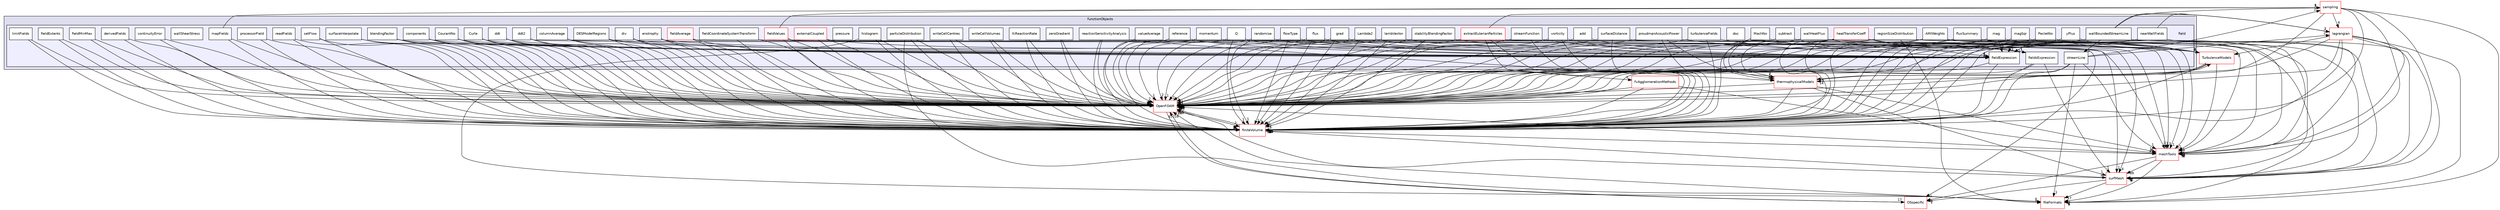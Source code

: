 digraph "src/functionObjects/field" {
  bgcolor=transparent;
  compound=true
  node [ fontsize="10", fontname="Helvetica"];
  edge [ labelfontsize="10", labelfontname="Helvetica"];
  subgraph clusterdir_de23f6d4f0962ea995903f5110543226 {
    graph [ bgcolor="#ddddee", pencolor="black", label="functionObjects" fontname="Helvetica", fontsize="10", URL="dir_de23f6d4f0962ea995903f5110543226.html"]
  subgraph clusterdir_bae024cac12ddc6733a616261920a91f {
    graph [ bgcolor="#eeeeff", pencolor="black", label="" URL="dir_bae024cac12ddc6733a616261920a91f.html"];
    dir_bae024cac12ddc6733a616261920a91f [shape=plaintext label="field"];
    dir_7dd49da19b7db274d3a7e1445c3a1de5 [shape=box label="add" color="black" fillcolor="white" style="filled" URL="dir_7dd49da19b7db274d3a7e1445c3a1de5.html"];
    dir_ac2dd1b3e27c4131b9056268f3f5532f [shape=box label="AMIWeights" color="black" fillcolor="white" style="filled" URL="dir_ac2dd1b3e27c4131b9056268f3f5532f.html"];
    dir_ee5550b4adc3d2d0e857913abd95de3e [shape=box label="blendingFactor" color="black" fillcolor="white" style="filled" URL="dir_ee5550b4adc3d2d0e857913abd95de3e.html"];
    dir_25538ef1a338657c83c6928767d77a53 [shape=box label="columnAverage" color="black" fillcolor="white" style="filled" URL="dir_25538ef1a338657c83c6928767d77a53.html"];
    dir_bf834242079d0f0f89f4b02e3b9d0f89 [shape=box label="components" color="black" fillcolor="white" style="filled" URL="dir_bf834242079d0f0f89f4b02e3b9d0f89.html"];
    dir_1e7093cda1e4b19fe430d0ad7b5d15da [shape=box label="continuityError" color="black" fillcolor="white" style="filled" URL="dir_1e7093cda1e4b19fe430d0ad7b5d15da.html"];
    dir_7befef2fe64b9de7d026b97d5ac1503c [shape=box label="CourantNo" color="black" fillcolor="white" style="filled" URL="dir_7befef2fe64b9de7d026b97d5ac1503c.html"];
    dir_6006829123a49f8090e3bb7e51478db1 [shape=box label="Curle" color="black" fillcolor="white" style="filled" URL="dir_6006829123a49f8090e3bb7e51478db1.html"];
    dir_19d31211bb4c9c0cf8a119b26d11f4e5 [shape=box label="ddt" color="black" fillcolor="white" style="filled" URL="dir_19d31211bb4c9c0cf8a119b26d11f4e5.html"];
    dir_e369815c5598cedcbd923732d2cbe78b [shape=box label="ddt2" color="black" fillcolor="white" style="filled" URL="dir_e369815c5598cedcbd923732d2cbe78b.html"];
    dir_1e0467992b5ce825eb727a9b7c7dc607 [shape=box label="derivedFields" color="black" fillcolor="white" style="filled" URL="dir_1e0467992b5ce825eb727a9b7c7dc607.html"];
    dir_a511e04746ae582917f20d2ce50ce393 [shape=box label="DESModelRegions" color="black" fillcolor="white" style="filled" URL="dir_a511e04746ae582917f20d2ce50ce393.html"];
    dir_9b8953b47d4e373100a08399c189495c [shape=box label="div" color="black" fillcolor="white" style="filled" URL="dir_9b8953b47d4e373100a08399c189495c.html"];
    dir_de9735dc62f71c6e4a2857d3a9553f03 [shape=box label="doc" color="black" fillcolor="white" style="filled" URL="dir_de9735dc62f71c6e4a2857d3a9553f03.html"];
    dir_ba18f0e374106fbeef586de6f78169c8 [shape=box label="enstrophy" color="black" fillcolor="white" style="filled" URL="dir_ba18f0e374106fbeef586de6f78169c8.html"];
    dir_238a9266ffa50127465941c4c414e9dd [shape=box label="externalCoupled" color="red" fillcolor="white" style="filled" URL="dir_238a9266ffa50127465941c4c414e9dd.html"];
    dir_dfa470136c42bc80c602f22f84865b55 [shape=box label="extractEulerianParticles" color="red" fillcolor="white" style="filled" URL="dir_dfa470136c42bc80c602f22f84865b55.html"];
    dir_8e94a7cc8ed216e236aba67b920208c8 [shape=box label="fieldAverage" color="red" fillcolor="white" style="filled" URL="dir_8e94a7cc8ed216e236aba67b920208c8.html"];
    dir_91ef1735ffbe1b7f223e2ad79348ab1e [shape=box label="fieldCoordinateSystemTransform" color="black" fillcolor="white" style="filled" URL="dir_91ef1735ffbe1b7f223e2ad79348ab1e.html"];
    dir_99d46d8c6d72cd5f0a835500a9aad641 [shape=box label="fieldExpression" color="black" fillcolor="white" style="filled" URL="dir_99d46d8c6d72cd5f0a835500a9aad641.html"];
    dir_352ac8f1e6fec82b8cbd1bd248664c78 [shape=box label="fieldExtents" color="black" fillcolor="white" style="filled" URL="dir_352ac8f1e6fec82b8cbd1bd248664c78.html"];
    dir_1f94628fb6f5ca3465b11dbddc1fcca2 [shape=box label="fieldMinMax" color="black" fillcolor="white" style="filled" URL="dir_1f94628fb6f5ca3465b11dbddc1fcca2.html"];
    dir_31530b358c81117a0befe1f1871bce3b [shape=box label="fieldsExpression" color="black" fillcolor="white" style="filled" URL="dir_31530b358c81117a0befe1f1871bce3b.html"];
    dir_e7bdba62d866621d8e2ff8ee2457cfce [shape=box label="fieldValues" color="red" fillcolor="white" style="filled" URL="dir_e7bdba62d866621d8e2ff8ee2457cfce.html"];
    dir_ca2409f1c40c8377a1a80af12b72c424 [shape=box label="flowType" color="black" fillcolor="white" style="filled" URL="dir_ca2409f1c40c8377a1a80af12b72c424.html"];
    dir_ce3fcec09b721d68e04c2e3ff9b887a1 [shape=box label="flux" color="black" fillcolor="white" style="filled" URL="dir_ce3fcec09b721d68e04c2e3ff9b887a1.html"];
    dir_848e37bd8c8dab77e39e74f90e40a895 [shape=box label="fluxSummary" color="black" fillcolor="white" style="filled" URL="dir_848e37bd8c8dab77e39e74f90e40a895.html"];
    dir_8267eca7405f0f6bf5ff6b65f13f6a27 [shape=box label="grad" color="black" fillcolor="white" style="filled" URL="dir_8267eca7405f0f6bf5ff6b65f13f6a27.html"];
    dir_9552cb15ca6ddce8f6b0f61601ece7d9 [shape=box label="heatTransferCoeff" color="red" fillcolor="white" style="filled" URL="dir_9552cb15ca6ddce8f6b0f61601ece7d9.html"];
    dir_670dda53297bb07b6b33b9b2150998f2 [shape=box label="histogram" color="black" fillcolor="white" style="filled" URL="dir_670dda53297bb07b6b33b9b2150998f2.html"];
    dir_eb06f944ddce716556f2f5376fc020ff [shape=box label="Lambda2" color="black" fillcolor="white" style="filled" URL="dir_eb06f944ddce716556f2f5376fc020ff.html"];
    dir_af6fb02a80b355a12b3fec1ace296022 [shape=box label="lambVector" color="black" fillcolor="white" style="filled" URL="dir_af6fb02a80b355a12b3fec1ace296022.html"];
    dir_4690f99275cbe3a85ab3a2e77aabc158 [shape=box label="limitFields" color="black" fillcolor="white" style="filled" URL="dir_4690f99275cbe3a85ab3a2e77aabc158.html"];
    dir_bd10cf60e0c5deccfdf6913a1a67cdc9 [shape=box label="MachNo" color="black" fillcolor="white" style="filled" URL="dir_bd10cf60e0c5deccfdf6913a1a67cdc9.html"];
    dir_5e4b6987000890d0e366f06e8a4cae82 [shape=box label="mag" color="black" fillcolor="white" style="filled" URL="dir_5e4b6987000890d0e366f06e8a4cae82.html"];
    dir_3a430e7145a16392f3c6358380726e44 [shape=box label="magSqr" color="black" fillcolor="white" style="filled" URL="dir_3a430e7145a16392f3c6358380726e44.html"];
    dir_166e84adb9ab5b68bd90fdd037b393c6 [shape=box label="mapFields" color="black" fillcolor="white" style="filled" URL="dir_166e84adb9ab5b68bd90fdd037b393c6.html"];
    dir_37c05db059cd317b8303e5b629f6136b [shape=box label="momentum" color="black" fillcolor="white" style="filled" URL="dir_37c05db059cd317b8303e5b629f6136b.html"];
    dir_cfb7e5298cbc771b8da02a4eaaaf66b9 [shape=box label="nearWallFields" color="black" fillcolor="white" style="filled" URL="dir_cfb7e5298cbc771b8da02a4eaaaf66b9.html"];
    dir_552b0a7de0ef017eec2f4956aefa7136 [shape=box label="particleDistribution" color="black" fillcolor="white" style="filled" URL="dir_552b0a7de0ef017eec2f4956aefa7136.html"];
    dir_e4d71973bb27b60ed2f104aaf8038366 [shape=box label="PecletNo" color="black" fillcolor="white" style="filled" URL="dir_e4d71973bb27b60ed2f104aaf8038366.html"];
    dir_c126ed8a256a9e1067babbabd8bf3aa2 [shape=box label="pressure" color="black" fillcolor="white" style="filled" URL="dir_c126ed8a256a9e1067babbabd8bf3aa2.html"];
    dir_9bce94b85e0913aa5ae3410519ec352e [shape=box label="processorField" color="black" fillcolor="white" style="filled" URL="dir_9bce94b85e0913aa5ae3410519ec352e.html"];
    dir_56dafcf9d37b6b30170ff04bc11a9b35 [shape=box label="proudmanAcousticPower" color="black" fillcolor="white" style="filled" URL="dir_56dafcf9d37b6b30170ff04bc11a9b35.html"];
    dir_e46cb0195ece1630b813699dfb344dad [shape=box label="Q" color="black" fillcolor="white" style="filled" URL="dir_e46cb0195ece1630b813699dfb344dad.html"];
    dir_b9b64ab1fca27a7ea665dac90e6d3024 [shape=box label="randomise" color="black" fillcolor="white" style="filled" URL="dir_b9b64ab1fca27a7ea665dac90e6d3024.html"];
    dir_bc2939459ca8bb0faf696855868964d9 [shape=box label="reactionSensitivityAnalysis" color="black" fillcolor="white" style="filled" URL="dir_bc2939459ca8bb0faf696855868964d9.html"];
    dir_0900ddd3964279baf23007bbccf1048e [shape=box label="readFields" color="black" fillcolor="white" style="filled" URL="dir_0900ddd3964279baf23007bbccf1048e.html"];
    dir_59c137d86a1cee520cdf982eaafad754 [shape=box label="reference" color="black" fillcolor="white" style="filled" URL="dir_59c137d86a1cee520cdf982eaafad754.html"];
    dir_b2fd3aa2f960ab3496193d0952f1f038 [shape=box label="regionSizeDistribution" color="black" fillcolor="white" style="filled" URL="dir_b2fd3aa2f960ab3496193d0952f1f038.html"];
    dir_f31bde1a9a56a970f383a47cf726fa82 [shape=box label="setFlow" color="black" fillcolor="white" style="filled" URL="dir_f31bde1a9a56a970f383a47cf726fa82.html"];
    dir_1fe17e8e048868d90fa5d4a7d5622dd9 [shape=box label="stabilityBlendingFactor" color="black" fillcolor="white" style="filled" URL="dir_1fe17e8e048868d90fa5d4a7d5622dd9.html"];
    dir_695953c51e8e8cbe7188e2f8febeb23c [shape=box label="streamFunction" color="black" fillcolor="white" style="filled" URL="dir_695953c51e8e8cbe7188e2f8febeb23c.html"];
    dir_7a7427e94341fbb5dea10e0b42ad71e7 [shape=box label="streamLine" color="black" fillcolor="white" style="filled" URL="dir_7a7427e94341fbb5dea10e0b42ad71e7.html"];
    dir_280556ec26fc5a35c6577d32c491a31b [shape=box label="subtract" color="black" fillcolor="white" style="filled" URL="dir_280556ec26fc5a35c6577d32c491a31b.html"];
    dir_a04caa693e3abea96fa5fb1fc82ff718 [shape=box label="surfaceDistance" color="black" fillcolor="white" style="filled" URL="dir_a04caa693e3abea96fa5fb1fc82ff718.html"];
    dir_bad0e3a1ff1fee12ffaad12ef6339c69 [shape=box label="surfaceInterpolate" color="black" fillcolor="white" style="filled" URL="dir_bad0e3a1ff1fee12ffaad12ef6339c69.html"];
    dir_5409d0360eb781d7ff82b6acabe6aa22 [shape=box label="turbulenceFields" color="black" fillcolor="white" style="filled" URL="dir_5409d0360eb781d7ff82b6acabe6aa22.html"];
    dir_0394b26f09bc4f851d4601dc8cfd02a9 [shape=box label="valueAverage" color="black" fillcolor="white" style="filled" URL="dir_0394b26f09bc4f851d4601dc8cfd02a9.html"];
    dir_22434bcc329b736e1152cd4af190e87d [shape=box label="vorticity" color="black" fillcolor="white" style="filled" URL="dir_22434bcc329b736e1152cd4af190e87d.html"];
    dir_fba51007e75dd0eadf40788315d736e6 [shape=box label="wallBoundedStreamLine" color="black" fillcolor="white" style="filled" URL="dir_fba51007e75dd0eadf40788315d736e6.html"];
    dir_5ff24fa17d8736604aea50bd31eec3aa [shape=box label="wallHeatFlux" color="black" fillcolor="white" style="filled" URL="dir_5ff24fa17d8736604aea50bd31eec3aa.html"];
    dir_6f2067c8fe21f63b712d9df4d5b6ce90 [shape=box label="wallShearStress" color="black" fillcolor="white" style="filled" URL="dir_6f2067c8fe21f63b712d9df4d5b6ce90.html"];
    dir_bc3ba60f8755c67ed610c1542266fe4a [shape=box label="writeCellCentres" color="black" fillcolor="white" style="filled" URL="dir_bc3ba60f8755c67ed610c1542266fe4a.html"];
    dir_173ff7456241e214cf3b2c16024faa4e [shape=box label="writeCellVolumes" color="black" fillcolor="white" style="filled" URL="dir_173ff7456241e214cf3b2c16024faa4e.html"];
    dir_2fbdac4465a288768dc9b73e5785587a [shape=box label="XiReactionRate" color="black" fillcolor="white" style="filled" URL="dir_2fbdac4465a288768dc9b73e5785587a.html"];
    dir_b127ce23a592a1cf8bfa9be489f9fbe6 [shape=box label="yPlus" color="black" fillcolor="white" style="filled" URL="dir_b127ce23a592a1cf8bfa9be489f9fbe6.html"];
    dir_bb602902a95fdfbacce41de0b19780de [shape=box label="zeroGradient" color="black" fillcolor="white" style="filled" URL="dir_bb602902a95fdfbacce41de0b19780de.html"];
  }
  }
  dir_9bd15774b555cf7259a6fa18f99fe99b [shape=box label="finiteVolume" color="red" URL="dir_9bd15774b555cf7259a6fa18f99fe99b.html"];
  dir_24a3817a3c61c11f04a0a72057522f4f [shape=box label="sampling" color="red" URL="dir_24a3817a3c61c11f04a0a72057522f4f.html"];
  dir_0a88fe22feb23ce5f078a04a1df67721 [shape=box label="surfMesh" color="red" URL="dir_0a88fe22feb23ce5f078a04a1df67721.html"];
  dir_ae30ad0bef50cf391b24c614251bb9fd [shape=box label="meshTools" color="red" URL="dir_ae30ad0bef50cf391b24c614251bb9fd.html"];
  dir_b05602f37bb521a7142c0a3e200b5f35 [shape=box label="fileFormats" color="red" URL="dir_b05602f37bb521a7142c0a3e200b5f35.html"];
  dir_1eda626aeac0f0ad2848c36acaa5d501 [shape=box label="TurbulenceModels" color="red" URL="dir_1eda626aeac0f0ad2848c36acaa5d501.html"];
  dir_41168bd370834a1b1cba6e5748145d93 [shape=box label="fvAgglomerationMethods" color="red" URL="dir_41168bd370834a1b1cba6e5748145d93.html"];
  dir_2778d089ec5c4f66810b11f753867003 [shape=box label="thermophysicalModels" color="red" URL="dir_2778d089ec5c4f66810b11f753867003.html"];
  dir_c5473ff19b20e6ec4dfe5c310b3778a8 [shape=box label="OpenFOAM" color="red" URL="dir_c5473ff19b20e6ec4dfe5c310b3778a8.html"];
  dir_f8c25efc4b6f6a8502a42d5af7554d23 [shape=box label="lagrangian" color="red" URL="dir_f8c25efc4b6f6a8502a42d5af7554d23.html"];
  dir_1e7df7a7407fc4618be5c18f76eb7b99 [shape=box label="OSspecific" color="red" URL="dir_1e7df7a7407fc4618be5c18f76eb7b99.html"];
  dir_eb06f944ddce716556f2f5376fc020ff->dir_9bd15774b555cf7259a6fa18f99fe99b [headlabel="1", labeldistance=1.5 headhref="dir_001303_000814.html"];
  dir_eb06f944ddce716556f2f5376fc020ff->dir_99d46d8c6d72cd5f0a835500a9aad641 [headlabel="1", labeldistance=1.5 headhref="dir_001303_001283.html"];
  dir_eb06f944ddce716556f2f5376fc020ff->dir_c5473ff19b20e6ec4dfe5c310b3778a8 [headlabel="1", labeldistance=1.5 headhref="dir_001303_002151.html"];
  dir_552b0a7de0ef017eec2f4956aefa7136->dir_9bd15774b555cf7259a6fa18f99fe99b [headlabel="2", labeldistance=1.5 headhref="dir_001312_000814.html"];
  dir_552b0a7de0ef017eec2f4956aefa7136->dir_b05602f37bb521a7142c0a3e200b5f35 [headlabel="1", labeldistance=1.5 headhref="dir_001312_000682.html"];
  dir_552b0a7de0ef017eec2f4956aefa7136->dir_c5473ff19b20e6ec4dfe5c310b3778a8 [headlabel="7", labeldistance=1.5 headhref="dir_001312_002151.html"];
  dir_6006829123a49f8090e3bb7e51478db1->dir_9bd15774b555cf7259a6fa18f99fe99b [headlabel="1", labeldistance=1.5 headhref="dir_001266_000814.html"];
  dir_6006829123a49f8090e3bb7e51478db1->dir_99d46d8c6d72cd5f0a835500a9aad641 [headlabel="1", labeldistance=1.5 headhref="dir_001266_001283.html"];
  dir_6006829123a49f8090e3bb7e51478db1->dir_c5473ff19b20e6ec4dfe5c310b3778a8 [headlabel="4", labeldistance=1.5 headhref="dir_001266_002151.html"];
  dir_9bd15774b555cf7259a6fa18f99fe99b->dir_0a88fe22feb23ce5f078a04a1df67721 [headlabel="1", labeldistance=1.5 headhref="dir_000814_003623.html"];
  dir_9bd15774b555cf7259a6fa18f99fe99b->dir_ae30ad0bef50cf391b24c614251bb9fd [headlabel="47", labeldistance=1.5 headhref="dir_000814_001949.html"];
  dir_9bd15774b555cf7259a6fa18f99fe99b->dir_c5473ff19b20e6ec4dfe5c310b3778a8 [headlabel="895", labeldistance=1.5 headhref="dir_000814_002151.html"];
  dir_56dafcf9d37b6b30170ff04bc11a9b35->dir_9bd15774b555cf7259a6fa18f99fe99b [headlabel="3", labeldistance=1.5 headhref="dir_001316_000814.html"];
  dir_56dafcf9d37b6b30170ff04bc11a9b35->dir_1eda626aeac0f0ad2848c36acaa5d501 [headlabel="1", labeldistance=1.5 headhref="dir_001316_002933.html"];
  dir_56dafcf9d37b6b30170ff04bc11a9b35->dir_2778d089ec5c4f66810b11f753867003 [headlabel="1", labeldistance=1.5 headhref="dir_001316_001225.html"];
  dir_56dafcf9d37b6b30170ff04bc11a9b35->dir_c5473ff19b20e6ec4dfe5c310b3778a8 [headlabel="1", labeldistance=1.5 headhref="dir_001316_002151.html"];
  dir_8e94a7cc8ed216e236aba67b920208c8->dir_9bd15774b555cf7259a6fa18f99fe99b [headlabel="4", labeldistance=1.5 headhref="dir_001280_000814.html"];
  dir_8e94a7cc8ed216e236aba67b920208c8->dir_0a88fe22feb23ce5f078a04a1df67721 [headlabel="1", labeldistance=1.5 headhref="dir_001280_003623.html"];
  dir_8e94a7cc8ed216e236aba67b920208c8->dir_c5473ff19b20e6ec4dfe5c310b3778a8 [headlabel="10", labeldistance=1.5 headhref="dir_001280_002151.html"];
  dir_8267eca7405f0f6bf5ff6b65f13f6a27->dir_9bd15774b555cf7259a6fa18f99fe99b [headlabel="1", labeldistance=1.5 headhref="dir_001295_000814.html"];
  dir_8267eca7405f0f6bf5ff6b65f13f6a27->dir_99d46d8c6d72cd5f0a835500a9aad641 [headlabel="1", labeldistance=1.5 headhref="dir_001295_001283.html"];
  dir_8267eca7405f0f6bf5ff6b65f13f6a27->dir_c5473ff19b20e6ec4dfe5c310b3778a8 [headlabel="1", labeldistance=1.5 headhref="dir_001295_002151.html"];
  dir_2fbdac4465a288768dc9b73e5785587a->dir_9bd15774b555cf7259a6fa18f99fe99b [headlabel="3", labeldistance=1.5 headhref="dir_001337_000814.html"];
  dir_2fbdac4465a288768dc9b73e5785587a->dir_c5473ff19b20e6ec4dfe5c310b3778a8 [headlabel="1", labeldistance=1.5 headhref="dir_001337_002151.html"];
  dir_22434bcc329b736e1152cd4af190e87d->dir_9bd15774b555cf7259a6fa18f99fe99b [headlabel="1", labeldistance=1.5 headhref="dir_001331_000814.html"];
  dir_22434bcc329b736e1152cd4af190e87d->dir_99d46d8c6d72cd5f0a835500a9aad641 [headlabel="1", labeldistance=1.5 headhref="dir_001331_001283.html"];
  dir_22434bcc329b736e1152cd4af190e87d->dir_c5473ff19b20e6ec4dfe5c310b3778a8 [headlabel="1", labeldistance=1.5 headhref="dir_001331_002151.html"];
  dir_24a3817a3c61c11f04a0a72057522f4f->dir_9bd15774b555cf7259a6fa18f99fe99b [headlabel="100", labeldistance=1.5 headhref="dir_003550_000814.html"];
  dir_24a3817a3c61c11f04a0a72057522f4f->dir_0a88fe22feb23ce5f078a04a1df67721 [headlabel="32", labeldistance=1.5 headhref="dir_003550_003623.html"];
  dir_24a3817a3c61c11f04a0a72057522f4f->dir_ae30ad0bef50cf391b24c614251bb9fd [headlabel="52", labeldistance=1.5 headhref="dir_003550_001949.html"];
  dir_24a3817a3c61c11f04a0a72057522f4f->dir_b05602f37bb521a7142c0a3e200b5f35 [headlabel="6", labeldistance=1.5 headhref="dir_003550_000682.html"];
  dir_24a3817a3c61c11f04a0a72057522f4f->dir_c5473ff19b20e6ec4dfe5c310b3778a8 [headlabel="261", labeldistance=1.5 headhref="dir_003550_002151.html"];
  dir_24a3817a3c61c11f04a0a72057522f4f->dir_f8c25efc4b6f6a8502a42d5af7554d23 [headlabel="4", labeldistance=1.5 headhref="dir_003550_001500.html"];
  dir_238a9266ffa50127465941c4c414e9dd->dir_9bd15774b555cf7259a6fa18f99fe99b [headlabel="11", labeldistance=1.5 headhref="dir_001274_000814.html"];
  dir_238a9266ffa50127465941c4c414e9dd->dir_1eda626aeac0f0ad2848c36acaa5d501 [headlabel="1", labeldistance=1.5 headhref="dir_001274_002933.html"];
  dir_238a9266ffa50127465941c4c414e9dd->dir_c5473ff19b20e6ec4dfe5c310b3778a8 [headlabel="22", labeldistance=1.5 headhref="dir_001274_002151.html"];
  dir_695953c51e8e8cbe7188e2f8febeb23c->dir_9bd15774b555cf7259a6fa18f99fe99b [headlabel="2", labeldistance=1.5 headhref="dir_001325_000814.html"];
  dir_695953c51e8e8cbe7188e2f8febeb23c->dir_99d46d8c6d72cd5f0a835500a9aad641 [headlabel="1", labeldistance=1.5 headhref="dir_001325_001283.html"];
  dir_695953c51e8e8cbe7188e2f8febeb23c->dir_c5473ff19b20e6ec4dfe5c310b3778a8 [headlabel="7", labeldistance=1.5 headhref="dir_001325_002151.html"];
  dir_0a88fe22feb23ce5f078a04a1df67721->dir_b05602f37bb521a7142c0a3e200b5f35 [headlabel="17", labeldistance=1.5 headhref="dir_003623_000682.html"];
  dir_0a88fe22feb23ce5f078a04a1df67721->dir_c5473ff19b20e6ec4dfe5c310b3778a8 [headlabel="267", labeldistance=1.5 headhref="dir_003623_002151.html"];
  dir_0a88fe22feb23ce5f078a04a1df67721->dir_1e7df7a7407fc4618be5c18f76eb7b99 [headlabel="1", labeldistance=1.5 headhref="dir_003623_002944.html"];
  dir_fba51007e75dd0eadf40788315d736e6->dir_9bd15774b555cf7259a6fa18f99fe99b [headlabel="1", labeldistance=1.5 headhref="dir_001332_000814.html"];
  dir_fba51007e75dd0eadf40788315d736e6->dir_24a3817a3c61c11f04a0a72057522f4f [headlabel="1", labeldistance=1.5 headhref="dir_001332_003550.html"];
  dir_fba51007e75dd0eadf40788315d736e6->dir_ae30ad0bef50cf391b24c614251bb9fd [headlabel="1", labeldistance=1.5 headhref="dir_001332_001949.html"];
  dir_fba51007e75dd0eadf40788315d736e6->dir_7a7427e94341fbb5dea10e0b42ad71e7 [headlabel="1", labeldistance=1.5 headhref="dir_001332_001326.html"];
  dir_fba51007e75dd0eadf40788315d736e6->dir_c5473ff19b20e6ec4dfe5c310b3778a8 [headlabel="7", labeldistance=1.5 headhref="dir_001332_002151.html"];
  dir_fba51007e75dd0eadf40788315d736e6->dir_f8c25efc4b6f6a8502a42d5af7554d23 [headlabel="2", labeldistance=1.5 headhref="dir_001332_001500.html"];
  dir_ae30ad0bef50cf391b24c614251bb9fd->dir_0a88fe22feb23ce5f078a04a1df67721 [headlabel="39", labeldistance=1.5 headhref="dir_001949_003623.html"];
  dir_ae30ad0bef50cf391b24c614251bb9fd->dir_b05602f37bb521a7142c0a3e200b5f35 [headlabel="7", labeldistance=1.5 headhref="dir_001949_000682.html"];
  dir_ae30ad0bef50cf391b24c614251bb9fd->dir_c5473ff19b20e6ec4dfe5c310b3778a8 [headlabel="941", labeldistance=1.5 headhref="dir_001949_002151.html"];
  dir_ae30ad0bef50cf391b24c614251bb9fd->dir_1e7df7a7407fc4618be5c18f76eb7b99 [headlabel="3", labeldistance=1.5 headhref="dir_001949_002944.html"];
  dir_9bce94b85e0913aa5ae3410519ec352e->dir_9bd15774b555cf7259a6fa18f99fe99b [headlabel="2", labeldistance=1.5 headhref="dir_001315_000814.html"];
  dir_9bce94b85e0913aa5ae3410519ec352e->dir_c5473ff19b20e6ec4dfe5c310b3778a8 [headlabel="1", labeldistance=1.5 headhref="dir_001315_002151.html"];
  dir_bd10cf60e0c5deccfdf6913a1a67cdc9->dir_2778d089ec5c4f66810b11f753867003 [headlabel="1", labeldistance=1.5 headhref="dir_001306_001225.html"];
  dir_bd10cf60e0c5deccfdf6913a1a67cdc9->dir_99d46d8c6d72cd5f0a835500a9aad641 [headlabel="1", labeldistance=1.5 headhref="dir_001306_001283.html"];
  dir_bd10cf60e0c5deccfdf6913a1a67cdc9->dir_c5473ff19b20e6ec4dfe5c310b3778a8 [headlabel="1", labeldistance=1.5 headhref="dir_001306_002151.html"];
  dir_cfb7e5298cbc771b8da02a4eaaaf66b9->dir_9bd15774b555cf7259a6fa18f99fe99b [headlabel="3", labeldistance=1.5 headhref="dir_001311_000814.html"];
  dir_cfb7e5298cbc771b8da02a4eaaaf66b9->dir_0a88fe22feb23ce5f078a04a1df67721 [headlabel="1", labeldistance=1.5 headhref="dir_001311_003623.html"];
  dir_cfb7e5298cbc771b8da02a4eaaaf66b9->dir_ae30ad0bef50cf391b24c614251bb9fd [headlabel="1", labeldistance=1.5 headhref="dir_001311_001949.html"];
  dir_cfb7e5298cbc771b8da02a4eaaaf66b9->dir_c5473ff19b20e6ec4dfe5c310b3778a8 [headlabel="4", labeldistance=1.5 headhref="dir_001311_002151.html"];
  dir_cfb7e5298cbc771b8da02a4eaaaf66b9->dir_f8c25efc4b6f6a8502a42d5af7554d23 [headlabel="2", labeldistance=1.5 headhref="dir_001311_001500.html"];
  dir_1e0467992b5ce825eb727a9b7c7dc607->dir_9bd15774b555cf7259a6fa18f99fe99b [headlabel="2", labeldistance=1.5 headhref="dir_001269_000814.html"];
  dir_1e0467992b5ce825eb727a9b7c7dc607->dir_c5473ff19b20e6ec4dfe5c310b3778a8 [headlabel="5", labeldistance=1.5 headhref="dir_001269_002151.html"];
  dir_7befef2fe64b9de7d026b97d5ac1503c->dir_9bd15774b555cf7259a6fa18f99fe99b [headlabel="4", labeldistance=1.5 headhref="dir_000881_000814.html"];
  dir_7befef2fe64b9de7d026b97d5ac1503c->dir_99d46d8c6d72cd5f0a835500a9aad641 [headlabel="1", labeldistance=1.5 headhref="dir_000881_001283.html"];
  dir_7befef2fe64b9de7d026b97d5ac1503c->dir_c5473ff19b20e6ec4dfe5c310b3778a8 [headlabel="1", labeldistance=1.5 headhref="dir_000881_002151.html"];
  dir_b05602f37bb521a7142c0a3e200b5f35->dir_c5473ff19b20e6ec4dfe5c310b3778a8 [headlabel="218", labeldistance=1.5 headhref="dir_000682_002151.html"];
  dir_1eda626aeac0f0ad2848c36acaa5d501->dir_9bd15774b555cf7259a6fa18f99fe99b [headlabel="193", labeldistance=1.5 headhref="dir_002933_000814.html"];
  dir_1eda626aeac0f0ad2848c36acaa5d501->dir_ae30ad0bef50cf391b24c614251bb9fd [headlabel="5", labeldistance=1.5 headhref="dir_002933_001949.html"];
  dir_1eda626aeac0f0ad2848c36acaa5d501->dir_2778d089ec5c4f66810b11f753867003 [headlabel="10", labeldistance=1.5 headhref="dir_002933_001225.html"];
  dir_1eda626aeac0f0ad2848c36acaa5d501->dir_c5473ff19b20e6ec4dfe5c310b3778a8 [headlabel="83", labeldistance=1.5 headhref="dir_002933_002151.html"];
  dir_5e4b6987000890d0e366f06e8a4cae82->dir_9bd15774b555cf7259a6fa18f99fe99b [headlabel="2", labeldistance=1.5 headhref="dir_001307_000814.html"];
  dir_5e4b6987000890d0e366f06e8a4cae82->dir_0a88fe22feb23ce5f078a04a1df67721 [headlabel="1", labeldistance=1.5 headhref="dir_001307_003623.html"];
  dir_5e4b6987000890d0e366f06e8a4cae82->dir_99d46d8c6d72cd5f0a835500a9aad641 [headlabel="1", labeldistance=1.5 headhref="dir_001307_001283.html"];
  dir_5e4b6987000890d0e366f06e8a4cae82->dir_c5473ff19b20e6ec4dfe5c310b3778a8 [headlabel="1", labeldistance=1.5 headhref="dir_001307_002151.html"];
  dir_e369815c5598cedcbd923732d2cbe78b->dir_9bd15774b555cf7259a6fa18f99fe99b [headlabel="5", labeldistance=1.5 headhref="dir_001268_000814.html"];
  dir_e369815c5598cedcbd923732d2cbe78b->dir_c5473ff19b20e6ec4dfe5c310b3778a8 [headlabel="9", labeldistance=1.5 headhref="dir_001268_002151.html"];
  dir_e369815c5598cedcbd923732d2cbe78b->dir_1e7df7a7407fc4618be5c18f76eb7b99 [headlabel="1", labeldistance=1.5 headhref="dir_001268_002944.html"];
  dir_ba18f0e374106fbeef586de6f78169c8->dir_9bd15774b555cf7259a6fa18f99fe99b [headlabel="1", labeldistance=1.5 headhref="dir_001273_000814.html"];
  dir_ba18f0e374106fbeef586de6f78169c8->dir_99d46d8c6d72cd5f0a835500a9aad641 [headlabel="1", labeldistance=1.5 headhref="dir_001273_001283.html"];
  dir_ba18f0e374106fbeef586de6f78169c8->dir_c5473ff19b20e6ec4dfe5c310b3778a8 [headlabel="1", labeldistance=1.5 headhref="dir_001273_002151.html"];
  dir_7dd49da19b7db274d3a7e1445c3a1de5->dir_31530b358c81117a0befe1f1871bce3b [headlabel="1", labeldistance=1.5 headhref="dir_001260_001286.html"];
  dir_7dd49da19b7db274d3a7e1445c3a1de5->dir_c5473ff19b20e6ec4dfe5c310b3778a8 [headlabel="1", labeldistance=1.5 headhref="dir_001260_002151.html"];
  dir_ee5550b4adc3d2d0e857913abd95de3e->dir_9bd15774b555cf7259a6fa18f99fe99b [headlabel="6", labeldistance=1.5 headhref="dir_001262_000814.html"];
  dir_ee5550b4adc3d2d0e857913abd95de3e->dir_99d46d8c6d72cd5f0a835500a9aad641 [headlabel="1", labeldistance=1.5 headhref="dir_001262_001283.html"];
  dir_ee5550b4adc3d2d0e857913abd95de3e->dir_c5473ff19b20e6ec4dfe5c310b3778a8 [headlabel="2", labeldistance=1.5 headhref="dir_001262_002151.html"];
  dir_25538ef1a338657c83c6928767d77a53->dir_9bd15774b555cf7259a6fa18f99fe99b [headlabel="5", labeldistance=1.5 headhref="dir_001263_000814.html"];
  dir_25538ef1a338657c83c6928767d77a53->dir_ae30ad0bef50cf391b24c614251bb9fd [headlabel="2", labeldistance=1.5 headhref="dir_001263_001949.html"];
  dir_25538ef1a338657c83c6928767d77a53->dir_c5473ff19b20e6ec4dfe5c310b3778a8 [headlabel="3", labeldistance=1.5 headhref="dir_001263_002151.html"];
  dir_ce3fcec09b721d68e04c2e3ff9b887a1->dir_9bd15774b555cf7259a6fa18f99fe99b [headlabel="3", labeldistance=1.5 headhref="dir_001293_000814.html"];
  dir_ce3fcec09b721d68e04c2e3ff9b887a1->dir_99d46d8c6d72cd5f0a835500a9aad641 [headlabel="1", labeldistance=1.5 headhref="dir_001293_001283.html"];
  dir_ce3fcec09b721d68e04c2e3ff9b887a1->dir_c5473ff19b20e6ec4dfe5c310b3778a8 [headlabel="2", labeldistance=1.5 headhref="dir_001293_002151.html"];
  dir_3a430e7145a16392f3c6358380726e44->dir_9bd15774b555cf7259a6fa18f99fe99b [headlabel="2", labeldistance=1.5 headhref="dir_001308_000814.html"];
  dir_3a430e7145a16392f3c6358380726e44->dir_0a88fe22feb23ce5f078a04a1df67721 [headlabel="1", labeldistance=1.5 headhref="dir_001308_003623.html"];
  dir_3a430e7145a16392f3c6358380726e44->dir_99d46d8c6d72cd5f0a835500a9aad641 [headlabel="1", labeldistance=1.5 headhref="dir_001308_001283.html"];
  dir_3a430e7145a16392f3c6358380726e44->dir_c5473ff19b20e6ec4dfe5c310b3778a8 [headlabel="1", labeldistance=1.5 headhref="dir_001308_002151.html"];
  dir_b2fd3aa2f960ab3496193d0952f1f038->dir_9bd15774b555cf7259a6fa18f99fe99b [headlabel="4", labeldistance=1.5 headhref="dir_001322_000814.html"];
  dir_b2fd3aa2f960ab3496193d0952f1f038->dir_ae30ad0bef50cf391b24c614251bb9fd [headlabel="2", labeldistance=1.5 headhref="dir_001322_001949.html"];
  dir_b2fd3aa2f960ab3496193d0952f1f038->dir_b05602f37bb521a7142c0a3e200b5f35 [headlabel="1", labeldistance=1.5 headhref="dir_001322_000682.html"];
  dir_b2fd3aa2f960ab3496193d0952f1f038->dir_c5473ff19b20e6ec4dfe5c310b3778a8 [headlabel="5", labeldistance=1.5 headhref="dir_001322_002151.html"];
  dir_bc3ba60f8755c67ed610c1542266fe4a->dir_9bd15774b555cf7259a6fa18f99fe99b [headlabel="2", labeldistance=1.5 headhref="dir_001335_000814.html"];
  dir_bc3ba60f8755c67ed610c1542266fe4a->dir_c5473ff19b20e6ec4dfe5c310b3778a8 [headlabel="1", labeldistance=1.5 headhref="dir_001335_002151.html"];
  dir_a04caa693e3abea96fa5fb1fc82ff718->dir_9bd15774b555cf7259a6fa18f99fe99b [headlabel="2", labeldistance=1.5 headhref="dir_001328_000814.html"];
  dir_a04caa693e3abea96fa5fb1fc82ff718->dir_ae30ad0bef50cf391b24c614251bb9fd [headlabel="1", labeldistance=1.5 headhref="dir_001328_001949.html"];
  dir_a04caa693e3abea96fa5fb1fc82ff718->dir_c5473ff19b20e6ec4dfe5c310b3778a8 [headlabel="1", labeldistance=1.5 headhref="dir_001328_002151.html"];
  dir_670dda53297bb07b6b33b9b2150998f2->dir_9bd15774b555cf7259a6fa18f99fe99b [headlabel="2", labeldistance=1.5 headhref="dir_001302_000814.html"];
  dir_670dda53297bb07b6b33b9b2150998f2->dir_b05602f37bb521a7142c0a3e200b5f35 [headlabel="1", labeldistance=1.5 headhref="dir_001302_000682.html"];
  dir_670dda53297bb07b6b33b9b2150998f2->dir_c5473ff19b20e6ec4dfe5c310b3778a8 [headlabel="2", labeldistance=1.5 headhref="dir_001302_002151.html"];
  dir_352ac8f1e6fec82b8cbd1bd248664c78->dir_9bd15774b555cf7259a6fa18f99fe99b [headlabel="3", labeldistance=1.5 headhref="dir_001284_000814.html"];
  dir_352ac8f1e6fec82b8cbd1bd248664c78->dir_c5473ff19b20e6ec4dfe5c310b3778a8 [headlabel="3", labeldistance=1.5 headhref="dir_001284_002151.html"];
  dir_37c05db059cd317b8303e5b629f6136b->dir_9bd15774b555cf7259a6fa18f99fe99b [headlabel="5", labeldistance=1.5 headhref="dir_001310_000814.html"];
  dir_37c05db059cd317b8303e5b629f6136b->dir_ae30ad0bef50cf391b24c614251bb9fd [headlabel="3", labeldistance=1.5 headhref="dir_001310_001949.html"];
  dir_37c05db059cd317b8303e5b629f6136b->dir_c5473ff19b20e6ec4dfe5c310b3778a8 [headlabel="2", labeldistance=1.5 headhref="dir_001310_002151.html"];
  dir_f31bde1a9a56a970f383a47cf726fa82->dir_9bd15774b555cf7259a6fa18f99fe99b [headlabel="6", labeldistance=1.5 headhref="dir_001323_000814.html"];
  dir_f31bde1a9a56a970f383a47cf726fa82->dir_c5473ff19b20e6ec4dfe5c310b3778a8 [headlabel="4", labeldistance=1.5 headhref="dir_001323_002151.html"];
  dir_1fe17e8e048868d90fa5d4a7d5622dd9->dir_9bd15774b555cf7259a6fa18f99fe99b [headlabel="3", labeldistance=1.5 headhref="dir_001324_000814.html"];
  dir_1fe17e8e048868d90fa5d4a7d5622dd9->dir_99d46d8c6d72cd5f0a835500a9aad641 [headlabel="1", labeldistance=1.5 headhref="dir_001324_001283.html"];
  dir_1fe17e8e048868d90fa5d4a7d5622dd9->dir_c5473ff19b20e6ec4dfe5c310b3778a8 [headlabel="2", labeldistance=1.5 headhref="dir_001324_002151.html"];
  dir_7a7427e94341fbb5dea10e0b42ad71e7->dir_9bd15774b555cf7259a6fa18f99fe99b [headlabel="5", labeldistance=1.5 headhref="dir_001326_000814.html"];
  dir_7a7427e94341fbb5dea10e0b42ad71e7->dir_24a3817a3c61c11f04a0a72057522f4f [headlabel="2", labeldistance=1.5 headhref="dir_001326_003550.html"];
  dir_7a7427e94341fbb5dea10e0b42ad71e7->dir_ae30ad0bef50cf391b24c614251bb9fd [headlabel="1", labeldistance=1.5 headhref="dir_001326_001949.html"];
  dir_7a7427e94341fbb5dea10e0b42ad71e7->dir_b05602f37bb521a7142c0a3e200b5f35 [headlabel="1", labeldistance=1.5 headhref="dir_001326_000682.html"];
  dir_7a7427e94341fbb5dea10e0b42ad71e7->dir_c5473ff19b20e6ec4dfe5c310b3778a8 [headlabel="14", labeldistance=1.5 headhref="dir_001326_002151.html"];
  dir_7a7427e94341fbb5dea10e0b42ad71e7->dir_f8c25efc4b6f6a8502a42d5af7554d23 [headlabel="2", labeldistance=1.5 headhref="dir_001326_001500.html"];
  dir_e46cb0195ece1630b813699dfb344dad->dir_9bd15774b555cf7259a6fa18f99fe99b [headlabel="1", labeldistance=1.5 headhref="dir_001317_000814.html"];
  dir_e46cb0195ece1630b813699dfb344dad->dir_99d46d8c6d72cd5f0a835500a9aad641 [headlabel="1", labeldistance=1.5 headhref="dir_001317_001283.html"];
  dir_e46cb0195ece1630b813699dfb344dad->dir_c5473ff19b20e6ec4dfe5c310b3778a8 [headlabel="1", labeldistance=1.5 headhref="dir_001317_002151.html"];
  dir_e7bdba62d866621d8e2ff8ee2457cfce->dir_9bd15774b555cf7259a6fa18f99fe99b [headlabel="13", labeldistance=1.5 headhref="dir_001287_000814.html"];
  dir_e7bdba62d866621d8e2ff8ee2457cfce->dir_24a3817a3c61c11f04a0a72057522f4f [headlabel="3", labeldistance=1.5 headhref="dir_001287_003550.html"];
  dir_e7bdba62d866621d8e2ff8ee2457cfce->dir_0a88fe22feb23ce5f078a04a1df67721 [headlabel="4", labeldistance=1.5 headhref="dir_001287_003623.html"];
  dir_e7bdba62d866621d8e2ff8ee2457cfce->dir_c5473ff19b20e6ec4dfe5c310b3778a8 [headlabel="20", labeldistance=1.5 headhref="dir_001287_002151.html"];
  dir_41168bd370834a1b1cba6e5748145d93->dir_9bd15774b555cf7259a6fa18f99fe99b [headlabel="3", labeldistance=1.5 headhref="dir_001390_000814.html"];
  dir_41168bd370834a1b1cba6e5748145d93->dir_ae30ad0bef50cf391b24c614251bb9fd [headlabel="1", labeldistance=1.5 headhref="dir_001390_001949.html"];
  dir_41168bd370834a1b1cba6e5748145d93->dir_c5473ff19b20e6ec4dfe5c310b3778a8 [headlabel="10", labeldistance=1.5 headhref="dir_001390_002151.html"];
  dir_5409d0360eb781d7ff82b6acabe6aa22->dir_9bd15774b555cf7259a6fa18f99fe99b [headlabel="3", labeldistance=1.5 headhref="dir_001329_000814.html"];
  dir_5409d0360eb781d7ff82b6acabe6aa22->dir_1eda626aeac0f0ad2848c36acaa5d501 [headlabel="2", labeldistance=1.5 headhref="dir_001329_002933.html"];
  dir_5409d0360eb781d7ff82b6acabe6aa22->dir_c5473ff19b20e6ec4dfe5c310b3778a8 [headlabel="4", labeldistance=1.5 headhref="dir_001329_002151.html"];
  dir_848e37bd8c8dab77e39e74f90e40a895->dir_9bd15774b555cf7259a6fa18f99fe99b [headlabel="2", labeldistance=1.5 headhref="dir_001294_000814.html"];
  dir_848e37bd8c8dab77e39e74f90e40a895->dir_0a88fe22feb23ce5f078a04a1df67721 [headlabel="2", labeldistance=1.5 headhref="dir_001294_003623.html"];
  dir_848e37bd8c8dab77e39e74f90e40a895->dir_ae30ad0bef50cf391b24c614251bb9fd [headlabel="3", labeldistance=1.5 headhref="dir_001294_001949.html"];
  dir_848e37bd8c8dab77e39e74f90e40a895->dir_c5473ff19b20e6ec4dfe5c310b3778a8 [headlabel="8", labeldistance=1.5 headhref="dir_001294_002151.html"];
  dir_31530b358c81117a0befe1f1871bce3b->dir_9bd15774b555cf7259a6fa18f99fe99b [headlabel="4", labeldistance=1.5 headhref="dir_001286_000814.html"];
  dir_31530b358c81117a0befe1f1871bce3b->dir_0a88fe22feb23ce5f078a04a1df67721 [headlabel="1", labeldistance=1.5 headhref="dir_001286_003623.html"];
  dir_31530b358c81117a0befe1f1871bce3b->dir_c5473ff19b20e6ec4dfe5c310b3778a8 [headlabel="1", labeldistance=1.5 headhref="dir_001286_002151.html"];
  dir_1e7093cda1e4b19fe430d0ad7b5d15da->dir_9bd15774b555cf7259a6fa18f99fe99b [headlabel="3", labeldistance=1.5 headhref="dir_001265_000814.html"];
  dir_1e7093cda1e4b19fe430d0ad7b5d15da->dir_c5473ff19b20e6ec4dfe5c310b3778a8 [headlabel="3", labeldistance=1.5 headhref="dir_001265_002151.html"];
  dir_2778d089ec5c4f66810b11f753867003->dir_9bd15774b555cf7259a6fa18f99fe99b [headlabel="122", labeldistance=1.5 headhref="dir_001225_000814.html"];
  dir_2778d089ec5c4f66810b11f753867003->dir_0a88fe22feb23ce5f078a04a1df67721 [headlabel="1", labeldistance=1.5 headhref="dir_001225_003623.html"];
  dir_2778d089ec5c4f66810b11f753867003->dir_ae30ad0bef50cf391b24c614251bb9fd [headlabel="12", labeldistance=1.5 headhref="dir_001225_001949.html"];
  dir_2778d089ec5c4f66810b11f753867003->dir_1eda626aeac0f0ad2848c36acaa5d501 [headlabel="1", labeldistance=1.5 headhref="dir_001225_002933.html"];
  dir_2778d089ec5c4f66810b11f753867003->dir_c5473ff19b20e6ec4dfe5c310b3778a8 [headlabel="389", labeldistance=1.5 headhref="dir_001225_002151.html"];
  dir_ca2409f1c40c8377a1a80af12b72c424->dir_9bd15774b555cf7259a6fa18f99fe99b [headlabel="1", labeldistance=1.5 headhref="dir_001292_000814.html"];
  dir_ca2409f1c40c8377a1a80af12b72c424->dir_99d46d8c6d72cd5f0a835500a9aad641 [headlabel="1", labeldistance=1.5 headhref="dir_001292_001283.html"];
  dir_ca2409f1c40c8377a1a80af12b72c424->dir_c5473ff19b20e6ec4dfe5c310b3778a8 [headlabel="1", labeldistance=1.5 headhref="dir_001292_002151.html"];
  dir_b127ce23a592a1cf8bfa9be489f9fbe6->dir_9bd15774b555cf7259a6fa18f99fe99b [headlabel="4", labeldistance=1.5 headhref="dir_001338_000814.html"];
  dir_b127ce23a592a1cf8bfa9be489f9fbe6->dir_1eda626aeac0f0ad2848c36acaa5d501 [headlabel="2", labeldistance=1.5 headhref="dir_001338_002933.html"];
  dir_b127ce23a592a1cf8bfa9be489f9fbe6->dir_c5473ff19b20e6ec4dfe5c310b3778a8 [headlabel="2", labeldistance=1.5 headhref="dir_001338_002151.html"];
  dir_59c137d86a1cee520cdf982eaafad754->dir_9bd15774b555cf7259a6fa18f99fe99b [headlabel="1", labeldistance=1.5 headhref="dir_001321_000814.html"];
  dir_59c137d86a1cee520cdf982eaafad754->dir_99d46d8c6d72cd5f0a835500a9aad641 [headlabel="1", labeldistance=1.5 headhref="dir_001321_001283.html"];
  dir_59c137d86a1cee520cdf982eaafad754->dir_c5473ff19b20e6ec4dfe5c310b3778a8 [headlabel="2", labeldistance=1.5 headhref="dir_001321_002151.html"];
  dir_bad0e3a1ff1fee12ffaad12ef6339c69->dir_9bd15774b555cf7259a6fa18f99fe99b [headlabel="4", labeldistance=1.5 headhref="dir_001255_000814.html"];
  dir_bad0e3a1ff1fee12ffaad12ef6339c69->dir_c5473ff19b20e6ec4dfe5c310b3778a8 [headlabel="2", labeldistance=1.5 headhref="dir_001255_002151.html"];
  dir_af6fb02a80b355a12b3fec1ace296022->dir_9bd15774b555cf7259a6fa18f99fe99b [headlabel="2", labeldistance=1.5 headhref="dir_001304_000814.html"];
  dir_af6fb02a80b355a12b3fec1ace296022->dir_99d46d8c6d72cd5f0a835500a9aad641 [headlabel="1", labeldistance=1.5 headhref="dir_001304_001283.html"];
  dir_af6fb02a80b355a12b3fec1ace296022->dir_c5473ff19b20e6ec4dfe5c310b3778a8 [headlabel="1", labeldistance=1.5 headhref="dir_001304_002151.html"];
  dir_9552cb15ca6ddce8f6b0f61601ece7d9->dir_9bd15774b555cf7259a6fa18f99fe99b [headlabel="3", labeldistance=1.5 headhref="dir_001296_000814.html"];
  dir_9552cb15ca6ddce8f6b0f61601ece7d9->dir_1eda626aeac0f0ad2848c36acaa5d501 [headlabel="4", labeldistance=1.5 headhref="dir_001296_002933.html"];
  dir_9552cb15ca6ddce8f6b0f61601ece7d9->dir_2778d089ec5c4f66810b11f753867003 [headlabel="2", labeldistance=1.5 headhref="dir_001296_001225.html"];
  dir_9552cb15ca6ddce8f6b0f61601ece7d9->dir_99d46d8c6d72cd5f0a835500a9aad641 [headlabel="1", labeldistance=1.5 headhref="dir_001296_001283.html"];
  dir_9552cb15ca6ddce8f6b0f61601ece7d9->dir_c5473ff19b20e6ec4dfe5c310b3778a8 [headlabel="8", labeldistance=1.5 headhref="dir_001296_002151.html"];
  dir_5ff24fa17d8736604aea50bd31eec3aa->dir_9bd15774b555cf7259a6fa18f99fe99b [headlabel="3", labeldistance=1.5 headhref="dir_001333_000814.html"];
  dir_5ff24fa17d8736604aea50bd31eec3aa->dir_1eda626aeac0f0ad2848c36acaa5d501 [headlabel="1", labeldistance=1.5 headhref="dir_001333_002933.html"];
  dir_5ff24fa17d8736604aea50bd31eec3aa->dir_2778d089ec5c4f66810b11f753867003 [headlabel="1", labeldistance=1.5 headhref="dir_001333_001225.html"];
  dir_5ff24fa17d8736604aea50bd31eec3aa->dir_c5473ff19b20e6ec4dfe5c310b3778a8 [headlabel="4", labeldistance=1.5 headhref="dir_001333_002151.html"];
  dir_99d46d8c6d72cd5f0a835500a9aad641->dir_9bd15774b555cf7259a6fa18f99fe99b [headlabel="2", labeldistance=1.5 headhref="dir_001283_000814.html"];
  dir_99d46d8c6d72cd5f0a835500a9aad641->dir_c5473ff19b20e6ec4dfe5c310b3778a8 [headlabel="1", labeldistance=1.5 headhref="dir_001283_002151.html"];
  dir_c5473ff19b20e6ec4dfe5c310b3778a8->dir_9bd15774b555cf7259a6fa18f99fe99b [headlabel="2", labeldistance=1.5 headhref="dir_002151_000814.html"];
  dir_c5473ff19b20e6ec4dfe5c310b3778a8->dir_1e7df7a7407fc4618be5c18f76eb7b99 [headlabel="17", labeldistance=1.5 headhref="dir_002151_002944.html"];
  dir_bc2939459ca8bb0faf696855868964d9->dir_9bd15774b555cf7259a6fa18f99fe99b [headlabel="2", labeldistance=1.5 headhref="dir_001319_000814.html"];
  dir_bc2939459ca8bb0faf696855868964d9->dir_2778d089ec5c4f66810b11f753867003 [headlabel="5", labeldistance=1.5 headhref="dir_001319_001225.html"];
  dir_bc2939459ca8bb0faf696855868964d9->dir_c5473ff19b20e6ec4dfe5c310b3778a8 [headlabel="4", labeldistance=1.5 headhref="dir_001319_002151.html"];
  dir_bf834242079d0f0f89f4b02e3b9d0f89->dir_9bd15774b555cf7259a6fa18f99fe99b [headlabel="2", labeldistance=1.5 headhref="dir_001264_000814.html"];
  dir_bf834242079d0f0f89f4b02e3b9d0f89->dir_99d46d8c6d72cd5f0a835500a9aad641 [headlabel="1", labeldistance=1.5 headhref="dir_001264_001283.html"];
  dir_bf834242079d0f0f89f4b02e3b9d0f89->dir_c5473ff19b20e6ec4dfe5c310b3778a8 [headlabel="1", labeldistance=1.5 headhref="dir_001264_002151.html"];
  dir_91ef1735ffbe1b7f223e2ad79348ab1e->dir_9bd15774b555cf7259a6fa18f99fe99b [headlabel="4", labeldistance=1.5 headhref="dir_001282_000814.html"];
  dir_91ef1735ffbe1b7f223e2ad79348ab1e->dir_ae30ad0bef50cf391b24c614251bb9fd [headlabel="1", labeldistance=1.5 headhref="dir_001282_001949.html"];
  dir_91ef1735ffbe1b7f223e2ad79348ab1e->dir_c5473ff19b20e6ec4dfe5c310b3778a8 [headlabel="2", labeldistance=1.5 headhref="dir_001282_002151.html"];
  dir_173ff7456241e214cf3b2c16024faa4e->dir_9bd15774b555cf7259a6fa18f99fe99b [headlabel="2", labeldistance=1.5 headhref="dir_001336_000814.html"];
  dir_173ff7456241e214cf3b2c16024faa4e->dir_c5473ff19b20e6ec4dfe5c310b3778a8 [headlabel="1", labeldistance=1.5 headhref="dir_001336_002151.html"];
  dir_0900ddd3964279baf23007bbccf1048e->dir_9bd15774b555cf7259a6fa18f99fe99b [headlabel="7", labeldistance=1.5 headhref="dir_001320_000814.html"];
  dir_0900ddd3964279baf23007bbccf1048e->dir_c5473ff19b20e6ec4dfe5c310b3778a8 [headlabel="2", labeldistance=1.5 headhref="dir_001320_002151.html"];
  dir_9b8953b47d4e373100a08399c189495c->dir_9bd15774b555cf7259a6fa18f99fe99b [headlabel="3", labeldistance=1.5 headhref="dir_001271_000814.html"];
  dir_9b8953b47d4e373100a08399c189495c->dir_99d46d8c6d72cd5f0a835500a9aad641 [headlabel="1", labeldistance=1.5 headhref="dir_001271_001283.html"];
  dir_9b8953b47d4e373100a08399c189495c->dir_c5473ff19b20e6ec4dfe5c310b3778a8 [headlabel="1", labeldistance=1.5 headhref="dir_001271_002151.html"];
  dir_19d31211bb4c9c0cf8a119b26d11f4e5->dir_9bd15774b555cf7259a6fa18f99fe99b [headlabel="1", labeldistance=1.5 headhref="dir_001267_000814.html"];
  dir_19d31211bb4c9c0cf8a119b26d11f4e5->dir_99d46d8c6d72cd5f0a835500a9aad641 [headlabel="1", labeldistance=1.5 headhref="dir_001267_001283.html"];
  dir_19d31211bb4c9c0cf8a119b26d11f4e5->dir_c5473ff19b20e6ec4dfe5c310b3778a8 [headlabel="1", labeldistance=1.5 headhref="dir_001267_002151.html"];
  dir_e4d71973bb27b60ed2f104aaf8038366->dir_9bd15774b555cf7259a6fa18f99fe99b [headlabel="1", labeldistance=1.5 headhref="dir_001313_000814.html"];
  dir_e4d71973bb27b60ed2f104aaf8038366->dir_1eda626aeac0f0ad2848c36acaa5d501 [headlabel="1", labeldistance=1.5 headhref="dir_001313_002933.html"];
  dir_e4d71973bb27b60ed2f104aaf8038366->dir_99d46d8c6d72cd5f0a835500a9aad641 [headlabel="1", labeldistance=1.5 headhref="dir_001313_001283.html"];
  dir_e4d71973bb27b60ed2f104aaf8038366->dir_c5473ff19b20e6ec4dfe5c310b3778a8 [headlabel="1", labeldistance=1.5 headhref="dir_001313_002151.html"];
  dir_0394b26f09bc4f851d4601dc8cfd02a9->dir_c5473ff19b20e6ec4dfe5c310b3778a8 [headlabel="4", labeldistance=1.5 headhref="dir_001330_002151.html"];
  dir_ac2dd1b3e27c4131b9056268f3f5532f->dir_9bd15774b555cf7259a6fa18f99fe99b [headlabel="2", labeldistance=1.5 headhref="dir_001261_000814.html"];
  dir_ac2dd1b3e27c4131b9056268f3f5532f->dir_ae30ad0bef50cf391b24c614251bb9fd [headlabel="2", labeldistance=1.5 headhref="dir_001261_001949.html"];
  dir_ac2dd1b3e27c4131b9056268f3f5532f->dir_b05602f37bb521a7142c0a3e200b5f35 [headlabel="1", labeldistance=1.5 headhref="dir_001261_000682.html"];
  dir_ac2dd1b3e27c4131b9056268f3f5532f->dir_c5473ff19b20e6ec4dfe5c310b3778a8 [headlabel="3", labeldistance=1.5 headhref="dir_001261_002151.html"];
  dir_280556ec26fc5a35c6577d32c491a31b->dir_31530b358c81117a0befe1f1871bce3b [headlabel="1", labeldistance=1.5 headhref="dir_001327_001286.html"];
  dir_280556ec26fc5a35c6577d32c491a31b->dir_c5473ff19b20e6ec4dfe5c310b3778a8 [headlabel="1", labeldistance=1.5 headhref="dir_001327_002151.html"];
  dir_b9b64ab1fca27a7ea665dac90e6d3024->dir_9bd15774b555cf7259a6fa18f99fe99b [headlabel="1", labeldistance=1.5 headhref="dir_001318_000814.html"];
  dir_b9b64ab1fca27a7ea665dac90e6d3024->dir_99d46d8c6d72cd5f0a835500a9aad641 [headlabel="1", labeldistance=1.5 headhref="dir_001318_001283.html"];
  dir_b9b64ab1fca27a7ea665dac90e6d3024->dir_c5473ff19b20e6ec4dfe5c310b3778a8 [headlabel="2", labeldistance=1.5 headhref="dir_001318_002151.html"];
  dir_bb602902a95fdfbacce41de0b19780de->dir_9bd15774b555cf7259a6fa18f99fe99b [headlabel="4", labeldistance=1.5 headhref="dir_001339_000814.html"];
  dir_bb602902a95fdfbacce41de0b19780de->dir_c5473ff19b20e6ec4dfe5c310b3778a8 [headlabel="8", labeldistance=1.5 headhref="dir_001339_002151.html"];
  dir_166e84adb9ab5b68bd90fdd037b393c6->dir_9bd15774b555cf7259a6fa18f99fe99b [headlabel="3", labeldistance=1.5 headhref="dir_001309_000814.html"];
  dir_166e84adb9ab5b68bd90fdd037b393c6->dir_24a3817a3c61c11f04a0a72057522f4f [headlabel="2", labeldistance=1.5 headhref="dir_001309_003550.html"];
  dir_166e84adb9ab5b68bd90fdd037b393c6->dir_c5473ff19b20e6ec4dfe5c310b3778a8 [headlabel="3", labeldistance=1.5 headhref="dir_001309_002151.html"];
  dir_4690f99275cbe3a85ab3a2e77aabc158->dir_9bd15774b555cf7259a6fa18f99fe99b [headlabel="3", labeldistance=1.5 headhref="dir_001305_000814.html"];
  dir_4690f99275cbe3a85ab3a2e77aabc158->dir_c5473ff19b20e6ec4dfe5c310b3778a8 [headlabel="3", labeldistance=1.5 headhref="dir_001305_002151.html"];
  dir_1f94628fb6f5ca3465b11dbddc1fcca2->dir_9bd15774b555cf7259a6fa18f99fe99b [headlabel="3", labeldistance=1.5 headhref="dir_001285_000814.html"];
  dir_1f94628fb6f5ca3465b11dbddc1fcca2->dir_c5473ff19b20e6ec4dfe5c310b3778a8 [headlabel="6", labeldistance=1.5 headhref="dir_001285_002151.html"];
  dir_f8c25efc4b6f6a8502a42d5af7554d23->dir_9bd15774b555cf7259a6fa18f99fe99b [headlabel="72", labeldistance=1.5 headhref="dir_001500_000814.html"];
  dir_f8c25efc4b6f6a8502a42d5af7554d23->dir_0a88fe22feb23ce5f078a04a1df67721 [headlabel="2", labeldistance=1.5 headhref="dir_001500_003623.html"];
  dir_f8c25efc4b6f6a8502a42d5af7554d23->dir_ae30ad0bef50cf391b24c614251bb9fd [headlabel="11", labeldistance=1.5 headhref="dir_001500_001949.html"];
  dir_f8c25efc4b6f6a8502a42d5af7554d23->dir_b05602f37bb521a7142c0a3e200b5f35 [headlabel="3", labeldistance=1.5 headhref="dir_001500_000682.html"];
  dir_f8c25efc4b6f6a8502a42d5af7554d23->dir_1eda626aeac0f0ad2848c36acaa5d501 [headlabel="2", labeldistance=1.5 headhref="dir_001500_002933.html"];
  dir_f8c25efc4b6f6a8502a42d5af7554d23->dir_2778d089ec5c4f66810b11f753867003 [headlabel="14", labeldistance=1.5 headhref="dir_001500_001225.html"];
  dir_f8c25efc4b6f6a8502a42d5af7554d23->dir_c5473ff19b20e6ec4dfe5c310b3778a8 [headlabel="496", labeldistance=1.5 headhref="dir_001500_002151.html"];
  dir_1e7df7a7407fc4618be5c18f76eb7b99->dir_c5473ff19b20e6ec4dfe5c310b3778a8 [headlabel="57", labeldistance=1.5 headhref="dir_002944_002151.html"];
  dir_a511e04746ae582917f20d2ce50ce393->dir_9bd15774b555cf7259a6fa18f99fe99b [headlabel="3", labeldistance=1.5 headhref="dir_001270_000814.html"];
  dir_a511e04746ae582917f20d2ce50ce393->dir_1eda626aeac0f0ad2848c36acaa5d501 [headlabel="2", labeldistance=1.5 headhref="dir_001270_002933.html"];
  dir_a511e04746ae582917f20d2ce50ce393->dir_c5473ff19b20e6ec4dfe5c310b3778a8 [headlabel="3", labeldistance=1.5 headhref="dir_001270_002151.html"];
  dir_dfa470136c42bc80c602f22f84865b55->dir_9bd15774b555cf7259a6fa18f99fe99b [headlabel="5", labeldistance=1.5 headhref="dir_001277_000814.html"];
  dir_dfa470136c42bc80c602f22f84865b55->dir_ae30ad0bef50cf391b24c614251bb9fd [headlabel="1", labeldistance=1.5 headhref="dir_001277_001949.html"];
  dir_dfa470136c42bc80c602f22f84865b55->dir_41168bd370834a1b1cba6e5748145d93 [headlabel="1", labeldistance=1.5 headhref="dir_001277_001390.html"];
  dir_dfa470136c42bc80c602f22f84865b55->dir_c5473ff19b20e6ec4dfe5c310b3778a8 [headlabel="13", labeldistance=1.5 headhref="dir_001277_002151.html"];
  dir_dfa470136c42bc80c602f22f84865b55->dir_f8c25efc4b6f6a8502a42d5af7554d23 [headlabel="2", labeldistance=1.5 headhref="dir_001277_001500.html"];
}
